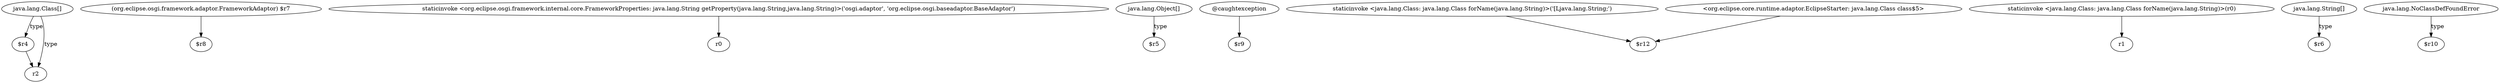 digraph g {
0[label="java.lang.Class[]"]
1[label="$r4"]
0->1[label="type"]
2[label="(org.eclipse.osgi.framework.adaptor.FrameworkAdaptor) $r7"]
3[label="$r8"]
2->3[label=""]
4[label="staticinvoke <org.eclipse.osgi.framework.internal.core.FrameworkProperties: java.lang.String getProperty(java.lang.String,java.lang.String)>('osgi.adaptor', 'org.eclipse.osgi.baseadaptor.BaseAdaptor')"]
5[label="r0"]
4->5[label=""]
6[label="java.lang.Object[]"]
7[label="$r5"]
6->7[label="type"]
8[label="@caughtexception"]
9[label="$r9"]
8->9[label=""]
10[label="staticinvoke <java.lang.Class: java.lang.Class forName(java.lang.String)>('[Ljava.lang.String;')"]
11[label="$r12"]
10->11[label=""]
12[label="r2"]
1->12[label=""]
0->12[label="type"]
13[label="staticinvoke <java.lang.Class: java.lang.Class forName(java.lang.String)>(r0)"]
14[label="r1"]
13->14[label=""]
15[label="<org.eclipse.core.runtime.adaptor.EclipseStarter: java.lang.Class class$5>"]
15->11[label=""]
16[label="java.lang.String[]"]
17[label="$r6"]
16->17[label="type"]
18[label="java.lang.NoClassDefFoundError"]
19[label="$r10"]
18->19[label="type"]
}